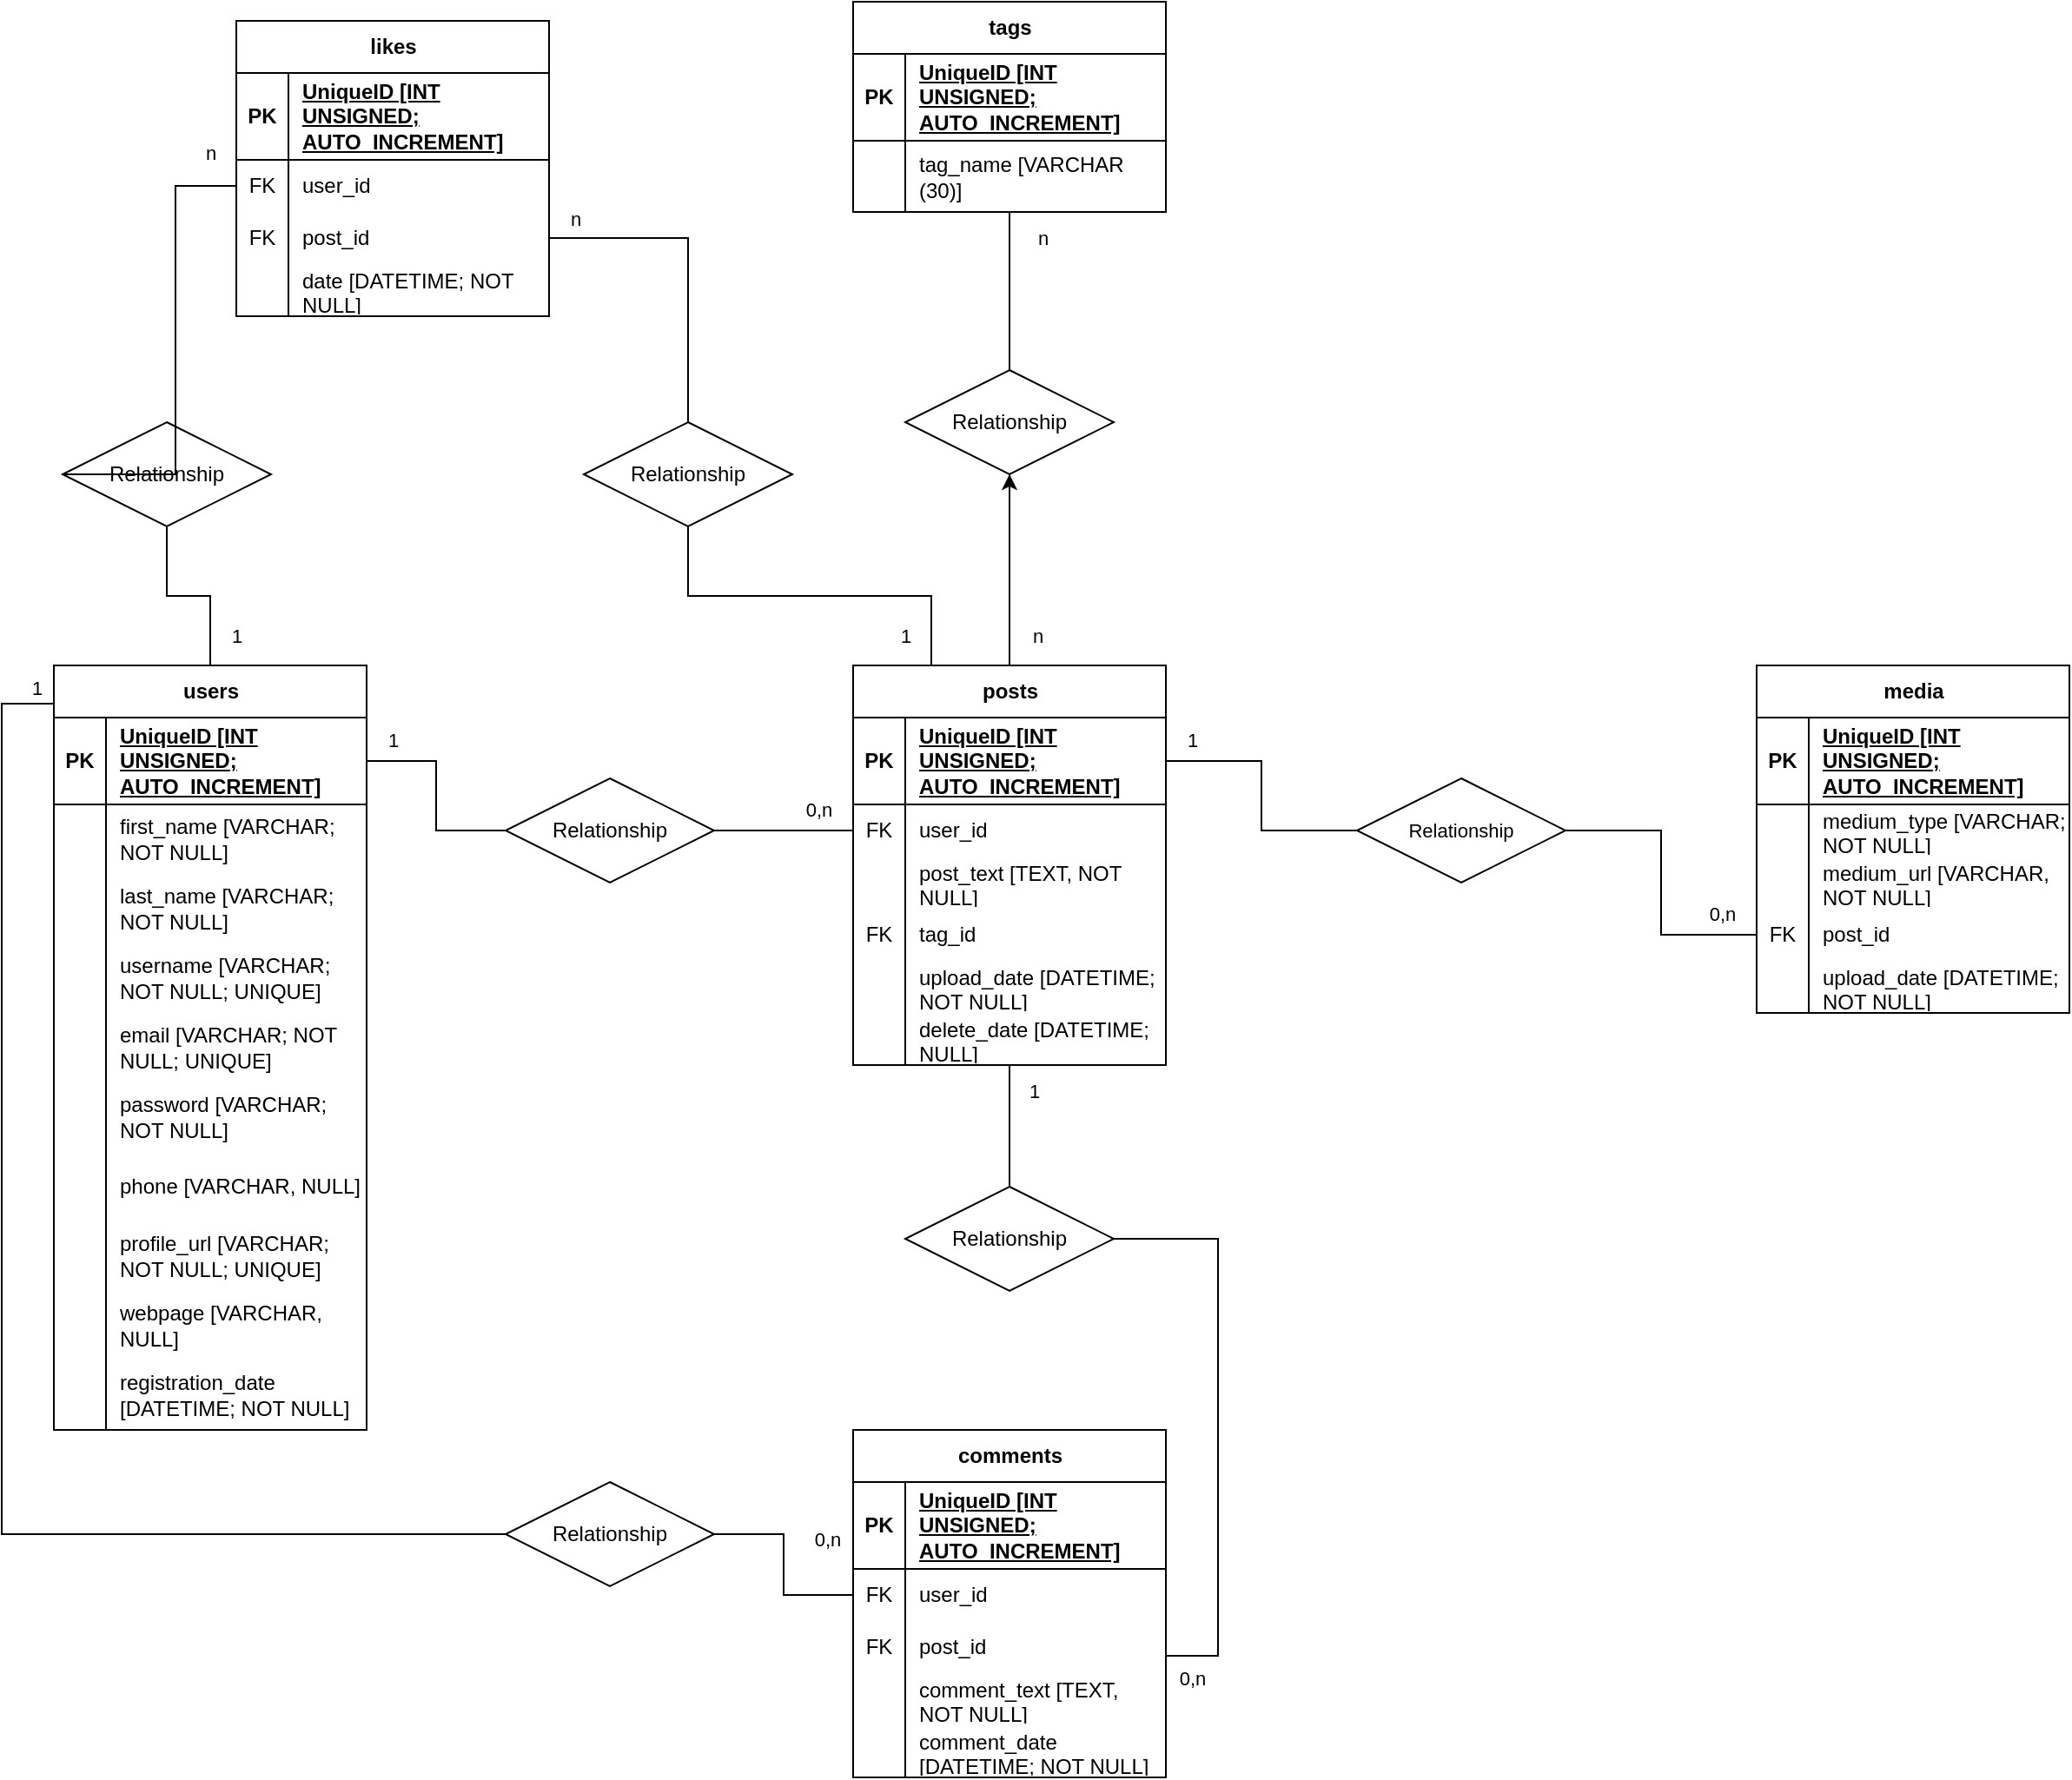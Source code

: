 <mxfile version="24.7.10">
  <diagram name="Pagina-1" id="4wT0QDzga6uswOmBh6WW">
    <mxGraphModel dx="1393" dy="1955" grid="1" gridSize="10" guides="1" tooltips="1" connect="1" arrows="1" fold="1" page="1" pageScale="1" pageWidth="827" pageHeight="1169" math="0" shadow="0">
      <root>
        <mxCell id="0" />
        <mxCell id="1" parent="0" />
        <mxCell id="YWg9dcSxjDB22ZO5rKcu-1" value="users" style="shape=table;startSize=30;container=1;collapsible=1;childLayout=tableLayout;fixedRows=1;rowLines=0;fontStyle=1;align=center;resizeLast=1;html=1;" parent="1" vertex="1">
          <mxGeometry x="110" y="80" width="180" height="440" as="geometry" />
        </mxCell>
        <mxCell id="YWg9dcSxjDB22ZO5rKcu-2" value="" style="shape=tableRow;horizontal=0;startSize=0;swimlaneHead=0;swimlaneBody=0;fillColor=none;collapsible=0;dropTarget=0;points=[[0,0.5],[1,0.5]];portConstraint=eastwest;top=0;left=0;right=0;bottom=1;" parent="YWg9dcSxjDB22ZO5rKcu-1" vertex="1">
          <mxGeometry y="30" width="180" height="50" as="geometry" />
        </mxCell>
        <mxCell id="YWg9dcSxjDB22ZO5rKcu-3" value="PK" style="shape=partialRectangle;connectable=0;fillColor=none;top=0;left=0;bottom=0;right=0;fontStyle=1;overflow=hidden;whiteSpace=wrap;html=1;" parent="YWg9dcSxjDB22ZO5rKcu-2" vertex="1">
          <mxGeometry width="30" height="50" as="geometry">
            <mxRectangle width="30" height="50" as="alternateBounds" />
          </mxGeometry>
        </mxCell>
        <mxCell id="YWg9dcSxjDB22ZO5rKcu-4" value="UniqueID [INT UNSIGNED; AUTO_INCREMENT]" style="shape=partialRectangle;connectable=0;fillColor=none;top=0;left=0;bottom=0;right=0;align=left;spacingLeft=6;fontStyle=5;overflow=hidden;whiteSpace=wrap;html=1;" parent="YWg9dcSxjDB22ZO5rKcu-2" vertex="1">
          <mxGeometry x="30" width="150" height="50" as="geometry">
            <mxRectangle width="150" height="50" as="alternateBounds" />
          </mxGeometry>
        </mxCell>
        <mxCell id="YWg9dcSxjDB22ZO5rKcu-5" value="" style="shape=tableRow;horizontal=0;startSize=0;swimlaneHead=0;swimlaneBody=0;fillColor=none;collapsible=0;dropTarget=0;points=[[0,0.5],[1,0.5]];portConstraint=eastwest;top=0;left=0;right=0;bottom=0;" parent="YWg9dcSxjDB22ZO5rKcu-1" vertex="1">
          <mxGeometry y="80" width="180" height="40" as="geometry" />
        </mxCell>
        <mxCell id="YWg9dcSxjDB22ZO5rKcu-6" value="" style="shape=partialRectangle;connectable=0;fillColor=none;top=0;left=0;bottom=0;right=0;editable=1;overflow=hidden;whiteSpace=wrap;html=1;" parent="YWg9dcSxjDB22ZO5rKcu-5" vertex="1">
          <mxGeometry width="30" height="40" as="geometry">
            <mxRectangle width="30" height="40" as="alternateBounds" />
          </mxGeometry>
        </mxCell>
        <mxCell id="YWg9dcSxjDB22ZO5rKcu-7" value="first_name [VARCHAR; NOT NULL]" style="shape=partialRectangle;connectable=0;fillColor=none;top=0;left=0;bottom=0;right=0;align=left;spacingLeft=6;overflow=hidden;whiteSpace=wrap;html=1;" parent="YWg9dcSxjDB22ZO5rKcu-5" vertex="1">
          <mxGeometry x="30" width="150" height="40" as="geometry">
            <mxRectangle width="150" height="40" as="alternateBounds" />
          </mxGeometry>
        </mxCell>
        <mxCell id="YWg9dcSxjDB22ZO5rKcu-8" value="" style="shape=tableRow;horizontal=0;startSize=0;swimlaneHead=0;swimlaneBody=0;fillColor=none;collapsible=0;dropTarget=0;points=[[0,0.5],[1,0.5]];portConstraint=eastwest;top=0;left=0;right=0;bottom=0;" parent="YWg9dcSxjDB22ZO5rKcu-1" vertex="1">
          <mxGeometry y="120" width="180" height="40" as="geometry" />
        </mxCell>
        <mxCell id="YWg9dcSxjDB22ZO5rKcu-9" value="" style="shape=partialRectangle;connectable=0;fillColor=none;top=0;left=0;bottom=0;right=0;editable=1;overflow=hidden;whiteSpace=wrap;html=1;" parent="YWg9dcSxjDB22ZO5rKcu-8" vertex="1">
          <mxGeometry width="30" height="40" as="geometry">
            <mxRectangle width="30" height="40" as="alternateBounds" />
          </mxGeometry>
        </mxCell>
        <mxCell id="YWg9dcSxjDB22ZO5rKcu-10" value="last_name [VARCHAR; NOT NULL]" style="shape=partialRectangle;connectable=0;fillColor=none;top=0;left=0;bottom=0;right=0;align=left;spacingLeft=6;overflow=hidden;whiteSpace=wrap;html=1;" parent="YWg9dcSxjDB22ZO5rKcu-8" vertex="1">
          <mxGeometry x="30" width="150" height="40" as="geometry">
            <mxRectangle width="150" height="40" as="alternateBounds" />
          </mxGeometry>
        </mxCell>
        <mxCell id="YWg9dcSxjDB22ZO5rKcu-11" value="" style="shape=tableRow;horizontal=0;startSize=0;swimlaneHead=0;swimlaneBody=0;fillColor=none;collapsible=0;dropTarget=0;points=[[0,0.5],[1,0.5]];portConstraint=eastwest;top=0;left=0;right=0;bottom=0;" parent="YWg9dcSxjDB22ZO5rKcu-1" vertex="1">
          <mxGeometry y="160" width="180" height="40" as="geometry" />
        </mxCell>
        <mxCell id="YWg9dcSxjDB22ZO5rKcu-12" value="" style="shape=partialRectangle;connectable=0;fillColor=none;top=0;left=0;bottom=0;right=0;editable=1;overflow=hidden;whiteSpace=wrap;html=1;" parent="YWg9dcSxjDB22ZO5rKcu-11" vertex="1">
          <mxGeometry width="30" height="40" as="geometry">
            <mxRectangle width="30" height="40" as="alternateBounds" />
          </mxGeometry>
        </mxCell>
        <mxCell id="YWg9dcSxjDB22ZO5rKcu-13" value="&lt;div&gt;username [VARCHAR; NOT NULL; UNIQUE]&lt;/div&gt;" style="shape=partialRectangle;connectable=0;fillColor=none;top=0;left=0;bottom=0;right=0;align=left;spacingLeft=6;overflow=hidden;whiteSpace=wrap;html=1;" parent="YWg9dcSxjDB22ZO5rKcu-11" vertex="1">
          <mxGeometry x="30" width="150" height="40" as="geometry">
            <mxRectangle width="150" height="40" as="alternateBounds" />
          </mxGeometry>
        </mxCell>
        <mxCell id="YWg9dcSxjDB22ZO5rKcu-80" value="" style="shape=tableRow;horizontal=0;startSize=0;swimlaneHead=0;swimlaneBody=0;fillColor=none;collapsible=0;dropTarget=0;points=[[0,0.5],[1,0.5]];portConstraint=eastwest;top=0;left=0;right=0;bottom=0;" parent="YWg9dcSxjDB22ZO5rKcu-1" vertex="1">
          <mxGeometry y="200" width="180" height="40" as="geometry" />
        </mxCell>
        <mxCell id="YWg9dcSxjDB22ZO5rKcu-81" value="" style="shape=partialRectangle;connectable=0;fillColor=none;top=0;left=0;bottom=0;right=0;editable=1;overflow=hidden;whiteSpace=wrap;html=1;" parent="YWg9dcSxjDB22ZO5rKcu-80" vertex="1">
          <mxGeometry width="30" height="40" as="geometry">
            <mxRectangle width="30" height="40" as="alternateBounds" />
          </mxGeometry>
        </mxCell>
        <mxCell id="YWg9dcSxjDB22ZO5rKcu-82" value="email [VARCHAR; NOT NULL; UNIQUE]" style="shape=partialRectangle;connectable=0;fillColor=none;top=0;left=0;bottom=0;right=0;align=left;spacingLeft=6;overflow=hidden;whiteSpace=wrap;html=1;" parent="YWg9dcSxjDB22ZO5rKcu-80" vertex="1">
          <mxGeometry x="30" width="150" height="40" as="geometry">
            <mxRectangle width="150" height="40" as="alternateBounds" />
          </mxGeometry>
        </mxCell>
        <mxCell id="YWg9dcSxjDB22ZO5rKcu-83" value="" style="shape=tableRow;horizontal=0;startSize=0;swimlaneHead=0;swimlaneBody=0;fillColor=none;collapsible=0;dropTarget=0;points=[[0,0.5],[1,0.5]];portConstraint=eastwest;top=0;left=0;right=0;bottom=0;" parent="YWg9dcSxjDB22ZO5rKcu-1" vertex="1">
          <mxGeometry y="240" width="180" height="40" as="geometry" />
        </mxCell>
        <mxCell id="YWg9dcSxjDB22ZO5rKcu-84" value="" style="shape=partialRectangle;connectable=0;fillColor=none;top=0;left=0;bottom=0;right=0;editable=1;overflow=hidden;whiteSpace=wrap;html=1;" parent="YWg9dcSxjDB22ZO5rKcu-83" vertex="1">
          <mxGeometry width="30" height="40" as="geometry">
            <mxRectangle width="30" height="40" as="alternateBounds" />
          </mxGeometry>
        </mxCell>
        <mxCell id="YWg9dcSxjDB22ZO5rKcu-85" value="password [VARCHAR; NOT NULL]" style="shape=partialRectangle;connectable=0;fillColor=none;top=0;left=0;bottom=0;right=0;align=left;spacingLeft=6;overflow=hidden;whiteSpace=wrap;html=1;" parent="YWg9dcSxjDB22ZO5rKcu-83" vertex="1">
          <mxGeometry x="30" width="150" height="40" as="geometry">
            <mxRectangle width="150" height="40" as="alternateBounds" />
          </mxGeometry>
        </mxCell>
        <mxCell id="YWg9dcSxjDB22ZO5rKcu-86" value="" style="shape=tableRow;horizontal=0;startSize=0;swimlaneHead=0;swimlaneBody=0;fillColor=none;collapsible=0;dropTarget=0;points=[[0,0.5],[1,0.5]];portConstraint=eastwest;top=0;left=0;right=0;bottom=0;" parent="YWg9dcSxjDB22ZO5rKcu-1" vertex="1">
          <mxGeometry y="280" width="180" height="40" as="geometry" />
        </mxCell>
        <mxCell id="YWg9dcSxjDB22ZO5rKcu-87" value="" style="shape=partialRectangle;connectable=0;fillColor=none;top=0;left=0;bottom=0;right=0;editable=1;overflow=hidden;whiteSpace=wrap;html=1;" parent="YWg9dcSxjDB22ZO5rKcu-86" vertex="1">
          <mxGeometry width="30" height="40" as="geometry">
            <mxRectangle width="30" height="40" as="alternateBounds" />
          </mxGeometry>
        </mxCell>
        <mxCell id="YWg9dcSxjDB22ZO5rKcu-88" value="phone [VARCHAR, NULL]" style="shape=partialRectangle;connectable=0;fillColor=none;top=0;left=0;bottom=0;right=0;align=left;spacingLeft=6;overflow=hidden;whiteSpace=wrap;html=1;" parent="YWg9dcSxjDB22ZO5rKcu-86" vertex="1">
          <mxGeometry x="30" width="150" height="40" as="geometry">
            <mxRectangle width="150" height="40" as="alternateBounds" />
          </mxGeometry>
        </mxCell>
        <mxCell id="YWg9dcSxjDB22ZO5rKcu-89" value="" style="shape=tableRow;horizontal=0;startSize=0;swimlaneHead=0;swimlaneBody=0;fillColor=none;collapsible=0;dropTarget=0;points=[[0,0.5],[1,0.5]];portConstraint=eastwest;top=0;left=0;right=0;bottom=0;" parent="YWg9dcSxjDB22ZO5rKcu-1" vertex="1">
          <mxGeometry y="320" width="180" height="40" as="geometry" />
        </mxCell>
        <mxCell id="YWg9dcSxjDB22ZO5rKcu-90" value="" style="shape=partialRectangle;connectable=0;fillColor=none;top=0;left=0;bottom=0;right=0;editable=1;overflow=hidden;whiteSpace=wrap;html=1;" parent="YWg9dcSxjDB22ZO5rKcu-89" vertex="1">
          <mxGeometry width="30" height="40" as="geometry">
            <mxRectangle width="30" height="40" as="alternateBounds" />
          </mxGeometry>
        </mxCell>
        <mxCell id="YWg9dcSxjDB22ZO5rKcu-91" value="profile_url [VARCHAR; NOT NULL; UNIQUE]" style="shape=partialRectangle;connectable=0;fillColor=none;top=0;left=0;bottom=0;right=0;align=left;spacingLeft=6;overflow=hidden;whiteSpace=wrap;html=1;" parent="YWg9dcSxjDB22ZO5rKcu-89" vertex="1">
          <mxGeometry x="30" width="150" height="40" as="geometry">
            <mxRectangle width="150" height="40" as="alternateBounds" />
          </mxGeometry>
        </mxCell>
        <mxCell id="YWg9dcSxjDB22ZO5rKcu-92" value="" style="shape=tableRow;horizontal=0;startSize=0;swimlaneHead=0;swimlaneBody=0;fillColor=none;collapsible=0;dropTarget=0;points=[[0,0.5],[1,0.5]];portConstraint=eastwest;top=0;left=0;right=0;bottom=0;" parent="YWg9dcSxjDB22ZO5rKcu-1" vertex="1">
          <mxGeometry y="360" width="180" height="40" as="geometry" />
        </mxCell>
        <mxCell id="YWg9dcSxjDB22ZO5rKcu-93" value="" style="shape=partialRectangle;connectable=0;fillColor=none;top=0;left=0;bottom=0;right=0;editable=1;overflow=hidden;whiteSpace=wrap;html=1;" parent="YWg9dcSxjDB22ZO5rKcu-92" vertex="1">
          <mxGeometry width="30" height="40" as="geometry">
            <mxRectangle width="30" height="40" as="alternateBounds" />
          </mxGeometry>
        </mxCell>
        <mxCell id="YWg9dcSxjDB22ZO5rKcu-94" value="webpage [VARCHAR, NULL]" style="shape=partialRectangle;connectable=0;fillColor=none;top=0;left=0;bottom=0;right=0;align=left;spacingLeft=6;overflow=hidden;whiteSpace=wrap;html=1;" parent="YWg9dcSxjDB22ZO5rKcu-92" vertex="1">
          <mxGeometry x="30" width="150" height="40" as="geometry">
            <mxRectangle width="150" height="40" as="alternateBounds" />
          </mxGeometry>
        </mxCell>
        <mxCell id="Rsi0PBeb2BQFO4qAarfA-32" value="" style="shape=tableRow;horizontal=0;startSize=0;swimlaneHead=0;swimlaneBody=0;fillColor=none;collapsible=0;dropTarget=0;points=[[0,0.5],[1,0.5]];portConstraint=eastwest;top=0;left=0;right=0;bottom=0;" parent="YWg9dcSxjDB22ZO5rKcu-1" vertex="1">
          <mxGeometry y="400" width="180" height="40" as="geometry" />
        </mxCell>
        <mxCell id="Rsi0PBeb2BQFO4qAarfA-33" value="" style="shape=partialRectangle;connectable=0;fillColor=none;top=0;left=0;bottom=0;right=0;editable=1;overflow=hidden;whiteSpace=wrap;html=1;" parent="Rsi0PBeb2BQFO4qAarfA-32" vertex="1">
          <mxGeometry width="30" height="40" as="geometry">
            <mxRectangle width="30" height="40" as="alternateBounds" />
          </mxGeometry>
        </mxCell>
        <mxCell id="Rsi0PBeb2BQFO4qAarfA-34" value="registration_date [DATETIME; NOT NULL]" style="shape=partialRectangle;connectable=0;fillColor=none;top=0;left=0;bottom=0;right=0;align=left;spacingLeft=6;overflow=hidden;whiteSpace=wrap;html=1;" parent="Rsi0PBeb2BQFO4qAarfA-32" vertex="1">
          <mxGeometry x="30" width="150" height="40" as="geometry">
            <mxRectangle width="150" height="40" as="alternateBounds" />
          </mxGeometry>
        </mxCell>
        <mxCell id="6mKJiQCBUADbLGi77Ya--1" value="" style="edgeStyle=orthogonalEdgeStyle;rounded=0;orthogonalLoop=1;jettySize=auto;html=1;" edge="1" parent="1" source="YWg9dcSxjDB22ZO5rKcu-14" target="Rsi0PBeb2BQFO4qAarfA-17">
          <mxGeometry relative="1" as="geometry" />
        </mxCell>
        <mxCell id="YWg9dcSxjDB22ZO5rKcu-14" value="posts" style="shape=table;startSize=30;container=1;collapsible=1;childLayout=tableLayout;fixedRows=1;rowLines=0;fontStyle=1;align=center;resizeLast=1;html=1;" parent="1" vertex="1">
          <mxGeometry x="570" y="80" width="180" height="230" as="geometry" />
        </mxCell>
        <mxCell id="YWg9dcSxjDB22ZO5rKcu-15" value="" style="shape=tableRow;horizontal=0;startSize=0;swimlaneHead=0;swimlaneBody=0;fillColor=none;collapsible=0;dropTarget=0;points=[[0,0.5],[1,0.5]];portConstraint=eastwest;top=0;left=0;right=0;bottom=1;" parent="YWg9dcSxjDB22ZO5rKcu-14" vertex="1">
          <mxGeometry y="30" width="180" height="50" as="geometry" />
        </mxCell>
        <mxCell id="YWg9dcSxjDB22ZO5rKcu-16" value="PK" style="shape=partialRectangle;connectable=0;fillColor=none;top=0;left=0;bottom=0;right=0;fontStyle=1;overflow=hidden;whiteSpace=wrap;html=1;" parent="YWg9dcSxjDB22ZO5rKcu-15" vertex="1">
          <mxGeometry width="30" height="50" as="geometry">
            <mxRectangle width="30" height="50" as="alternateBounds" />
          </mxGeometry>
        </mxCell>
        <mxCell id="YWg9dcSxjDB22ZO5rKcu-17" value="UniqueID [INT UNSIGNED; AUTO_INCREMENT]" style="shape=partialRectangle;connectable=0;fillColor=none;top=0;left=0;bottom=0;right=0;align=left;spacingLeft=6;fontStyle=5;overflow=hidden;whiteSpace=wrap;html=1;" parent="YWg9dcSxjDB22ZO5rKcu-15" vertex="1">
          <mxGeometry x="30" width="150" height="50" as="geometry">
            <mxRectangle width="150" height="50" as="alternateBounds" />
          </mxGeometry>
        </mxCell>
        <mxCell id="YWg9dcSxjDB22ZO5rKcu-18" value="" style="shape=tableRow;horizontal=0;startSize=0;swimlaneHead=0;swimlaneBody=0;fillColor=none;collapsible=0;dropTarget=0;points=[[0,0.5],[1,0.5]];portConstraint=eastwest;top=0;left=0;right=0;bottom=0;" parent="YWg9dcSxjDB22ZO5rKcu-14" vertex="1">
          <mxGeometry y="80" width="180" height="30" as="geometry" />
        </mxCell>
        <mxCell id="YWg9dcSxjDB22ZO5rKcu-19" value="FK" style="shape=partialRectangle;connectable=0;fillColor=none;top=0;left=0;bottom=0;right=0;editable=1;overflow=hidden;whiteSpace=wrap;html=1;" parent="YWg9dcSxjDB22ZO5rKcu-18" vertex="1">
          <mxGeometry width="30" height="30" as="geometry">
            <mxRectangle width="30" height="30" as="alternateBounds" />
          </mxGeometry>
        </mxCell>
        <mxCell id="YWg9dcSxjDB22ZO5rKcu-20" value="user_id" style="shape=partialRectangle;connectable=0;fillColor=none;top=0;left=0;bottom=0;right=0;align=left;spacingLeft=6;overflow=hidden;whiteSpace=wrap;html=1;" parent="YWg9dcSxjDB22ZO5rKcu-18" vertex="1">
          <mxGeometry x="30" width="150" height="30" as="geometry">
            <mxRectangle width="150" height="30" as="alternateBounds" />
          </mxGeometry>
        </mxCell>
        <mxCell id="YWg9dcSxjDB22ZO5rKcu-21" value="" style="shape=tableRow;horizontal=0;startSize=0;swimlaneHead=0;swimlaneBody=0;fillColor=none;collapsible=0;dropTarget=0;points=[[0,0.5],[1,0.5]];portConstraint=eastwest;top=0;left=0;right=0;bottom=0;" parent="YWg9dcSxjDB22ZO5rKcu-14" vertex="1">
          <mxGeometry y="110" width="180" height="30" as="geometry" />
        </mxCell>
        <mxCell id="YWg9dcSxjDB22ZO5rKcu-22" value="" style="shape=partialRectangle;connectable=0;fillColor=none;top=0;left=0;bottom=0;right=0;editable=1;overflow=hidden;whiteSpace=wrap;html=1;" parent="YWg9dcSxjDB22ZO5rKcu-21" vertex="1">
          <mxGeometry width="30" height="30" as="geometry">
            <mxRectangle width="30" height="30" as="alternateBounds" />
          </mxGeometry>
        </mxCell>
        <mxCell id="YWg9dcSxjDB22ZO5rKcu-23" value="post_text [TEXT, NOT&amp;nbsp; NULL]" style="shape=partialRectangle;connectable=0;fillColor=none;top=0;left=0;bottom=0;right=0;align=left;spacingLeft=6;overflow=hidden;whiteSpace=wrap;html=1;" parent="YWg9dcSxjDB22ZO5rKcu-21" vertex="1">
          <mxGeometry x="30" width="150" height="30" as="geometry">
            <mxRectangle width="150" height="30" as="alternateBounds" />
          </mxGeometry>
        </mxCell>
        <mxCell id="Rsi0PBeb2BQFO4qAarfA-20" value="" style="shape=tableRow;horizontal=0;startSize=0;swimlaneHead=0;swimlaneBody=0;fillColor=none;collapsible=0;dropTarget=0;points=[[0,0.5],[1,0.5]];portConstraint=eastwest;top=0;left=0;right=0;bottom=0;" parent="YWg9dcSxjDB22ZO5rKcu-14" vertex="1">
          <mxGeometry y="140" width="180" height="30" as="geometry" />
        </mxCell>
        <mxCell id="Rsi0PBeb2BQFO4qAarfA-21" value="FK" style="shape=partialRectangle;connectable=0;fillColor=none;top=0;left=0;bottom=0;right=0;editable=1;overflow=hidden;whiteSpace=wrap;html=1;" parent="Rsi0PBeb2BQFO4qAarfA-20" vertex="1">
          <mxGeometry width="30" height="30" as="geometry">
            <mxRectangle width="30" height="30" as="alternateBounds" />
          </mxGeometry>
        </mxCell>
        <mxCell id="Rsi0PBeb2BQFO4qAarfA-22" value="tag_id" style="shape=partialRectangle;connectable=0;fillColor=none;top=0;left=0;bottom=0;right=0;align=left;spacingLeft=6;overflow=hidden;whiteSpace=wrap;html=1;" parent="Rsi0PBeb2BQFO4qAarfA-20" vertex="1">
          <mxGeometry x="30" width="150" height="30" as="geometry">
            <mxRectangle width="150" height="30" as="alternateBounds" />
          </mxGeometry>
        </mxCell>
        <mxCell id="Rsi0PBeb2BQFO4qAarfA-26" value="" style="shape=tableRow;horizontal=0;startSize=0;swimlaneHead=0;swimlaneBody=0;fillColor=none;collapsible=0;dropTarget=0;points=[[0,0.5],[1,0.5]];portConstraint=eastwest;top=0;left=0;right=0;bottom=0;" parent="YWg9dcSxjDB22ZO5rKcu-14" vertex="1">
          <mxGeometry y="170" width="180" height="30" as="geometry" />
        </mxCell>
        <mxCell id="Rsi0PBeb2BQFO4qAarfA-27" value="" style="shape=partialRectangle;connectable=0;fillColor=none;top=0;left=0;bottom=0;right=0;editable=1;overflow=hidden;whiteSpace=wrap;html=1;" parent="Rsi0PBeb2BQFO4qAarfA-26" vertex="1">
          <mxGeometry width="30" height="30" as="geometry">
            <mxRectangle width="30" height="30" as="alternateBounds" />
          </mxGeometry>
        </mxCell>
        <mxCell id="Rsi0PBeb2BQFO4qAarfA-28" value="upload_date [DATETIME; NOT NULL]" style="shape=partialRectangle;connectable=0;fillColor=none;top=0;left=0;bottom=0;right=0;align=left;spacingLeft=6;overflow=hidden;whiteSpace=wrap;html=1;" parent="Rsi0PBeb2BQFO4qAarfA-26" vertex="1">
          <mxGeometry x="30" width="150" height="30" as="geometry">
            <mxRectangle width="150" height="30" as="alternateBounds" />
          </mxGeometry>
        </mxCell>
        <mxCell id="Rsi0PBeb2BQFO4qAarfA-29" value="" style="shape=tableRow;horizontal=0;startSize=0;swimlaneHead=0;swimlaneBody=0;fillColor=none;collapsible=0;dropTarget=0;points=[[0,0.5],[1,0.5]];portConstraint=eastwest;top=0;left=0;right=0;bottom=0;" parent="YWg9dcSxjDB22ZO5rKcu-14" vertex="1">
          <mxGeometry y="200" width="180" height="30" as="geometry" />
        </mxCell>
        <mxCell id="Rsi0PBeb2BQFO4qAarfA-30" value="" style="shape=partialRectangle;connectable=0;fillColor=none;top=0;left=0;bottom=0;right=0;editable=1;overflow=hidden;whiteSpace=wrap;html=1;" parent="Rsi0PBeb2BQFO4qAarfA-29" vertex="1">
          <mxGeometry width="30" height="30" as="geometry">
            <mxRectangle width="30" height="30" as="alternateBounds" />
          </mxGeometry>
        </mxCell>
        <mxCell id="Rsi0PBeb2BQFO4qAarfA-31" value="delete_date [DATETIME; NULL]" style="shape=partialRectangle;connectable=0;fillColor=none;top=0;left=0;bottom=0;right=0;align=left;spacingLeft=6;overflow=hidden;whiteSpace=wrap;html=1;" parent="Rsi0PBeb2BQFO4qAarfA-29" vertex="1">
          <mxGeometry x="30" width="150" height="30" as="geometry">
            <mxRectangle width="150" height="30" as="alternateBounds" />
          </mxGeometry>
        </mxCell>
        <mxCell id="YWg9dcSxjDB22ZO5rKcu-27" value="media" style="shape=table;startSize=30;container=1;collapsible=1;childLayout=tableLayout;fixedRows=1;rowLines=0;fontStyle=1;align=center;resizeLast=1;html=1;" parent="1" vertex="1">
          <mxGeometry x="1090" y="80" width="180" height="200" as="geometry" />
        </mxCell>
        <mxCell id="YWg9dcSxjDB22ZO5rKcu-28" value="" style="shape=tableRow;horizontal=0;startSize=0;swimlaneHead=0;swimlaneBody=0;fillColor=none;collapsible=0;dropTarget=0;points=[[0,0.5],[1,0.5]];portConstraint=eastwest;top=0;left=0;right=0;bottom=1;" parent="YWg9dcSxjDB22ZO5rKcu-27" vertex="1">
          <mxGeometry y="30" width="180" height="50" as="geometry" />
        </mxCell>
        <mxCell id="YWg9dcSxjDB22ZO5rKcu-29" value="PK" style="shape=partialRectangle;connectable=0;fillColor=none;top=0;left=0;bottom=0;right=0;fontStyle=1;overflow=hidden;whiteSpace=wrap;html=1;" parent="YWg9dcSxjDB22ZO5rKcu-28" vertex="1">
          <mxGeometry width="30" height="50" as="geometry">
            <mxRectangle width="30" height="50" as="alternateBounds" />
          </mxGeometry>
        </mxCell>
        <mxCell id="YWg9dcSxjDB22ZO5rKcu-30" value="UniqueID [INT UNSIGNED; AUTO_INCREMENT]" style="shape=partialRectangle;connectable=0;fillColor=none;top=0;left=0;bottom=0;right=0;align=left;spacingLeft=6;fontStyle=5;overflow=hidden;whiteSpace=wrap;html=1;" parent="YWg9dcSxjDB22ZO5rKcu-28" vertex="1">
          <mxGeometry x="30" width="150" height="50" as="geometry">
            <mxRectangle width="150" height="50" as="alternateBounds" />
          </mxGeometry>
        </mxCell>
        <mxCell id="YWg9dcSxjDB22ZO5rKcu-31" value="" style="shape=tableRow;horizontal=0;startSize=0;swimlaneHead=0;swimlaneBody=0;fillColor=none;collapsible=0;dropTarget=0;points=[[0,0.5],[1,0.5]];portConstraint=eastwest;top=0;left=0;right=0;bottom=0;" parent="YWg9dcSxjDB22ZO5rKcu-27" vertex="1">
          <mxGeometry y="80" width="180" height="30" as="geometry" />
        </mxCell>
        <mxCell id="YWg9dcSxjDB22ZO5rKcu-32" value="" style="shape=partialRectangle;connectable=0;fillColor=none;top=0;left=0;bottom=0;right=0;editable=1;overflow=hidden;whiteSpace=wrap;html=1;" parent="YWg9dcSxjDB22ZO5rKcu-31" vertex="1">
          <mxGeometry width="30" height="30" as="geometry">
            <mxRectangle width="30" height="30" as="alternateBounds" />
          </mxGeometry>
        </mxCell>
        <mxCell id="YWg9dcSxjDB22ZO5rKcu-33" value="medium_type [VARCHAR; NOT NULL]" style="shape=partialRectangle;connectable=0;fillColor=none;top=0;left=0;bottom=0;right=0;align=left;spacingLeft=6;overflow=hidden;whiteSpace=wrap;html=1;" parent="YWg9dcSxjDB22ZO5rKcu-31" vertex="1">
          <mxGeometry x="30" width="150" height="30" as="geometry">
            <mxRectangle width="150" height="30" as="alternateBounds" />
          </mxGeometry>
        </mxCell>
        <mxCell id="YWg9dcSxjDB22ZO5rKcu-34" value="" style="shape=tableRow;horizontal=0;startSize=0;swimlaneHead=0;swimlaneBody=0;fillColor=none;collapsible=0;dropTarget=0;points=[[0,0.5],[1,0.5]];portConstraint=eastwest;top=0;left=0;right=0;bottom=0;" parent="YWg9dcSxjDB22ZO5rKcu-27" vertex="1">
          <mxGeometry y="110" width="180" height="30" as="geometry" />
        </mxCell>
        <mxCell id="YWg9dcSxjDB22ZO5rKcu-35" value="" style="shape=partialRectangle;connectable=0;fillColor=none;top=0;left=0;bottom=0;right=0;editable=1;overflow=hidden;whiteSpace=wrap;html=1;" parent="YWg9dcSxjDB22ZO5rKcu-34" vertex="1">
          <mxGeometry width="30" height="30" as="geometry">
            <mxRectangle width="30" height="30" as="alternateBounds" />
          </mxGeometry>
        </mxCell>
        <mxCell id="YWg9dcSxjDB22ZO5rKcu-36" value="medium_url [VARCHAR, NOT NULL]" style="shape=partialRectangle;connectable=0;fillColor=none;top=0;left=0;bottom=0;right=0;align=left;spacingLeft=6;overflow=hidden;whiteSpace=wrap;html=1;" parent="YWg9dcSxjDB22ZO5rKcu-34" vertex="1">
          <mxGeometry x="30" width="150" height="30" as="geometry">
            <mxRectangle width="150" height="30" as="alternateBounds" />
          </mxGeometry>
        </mxCell>
        <mxCell id="YWg9dcSxjDB22ZO5rKcu-37" value="" style="shape=tableRow;horizontal=0;startSize=0;swimlaneHead=0;swimlaneBody=0;fillColor=none;collapsible=0;dropTarget=0;points=[[0,0.5],[1,0.5]];portConstraint=eastwest;top=0;left=0;right=0;bottom=0;" parent="YWg9dcSxjDB22ZO5rKcu-27" vertex="1">
          <mxGeometry y="140" width="180" height="30" as="geometry" />
        </mxCell>
        <mxCell id="YWg9dcSxjDB22ZO5rKcu-38" value="FK" style="shape=partialRectangle;connectable=0;fillColor=none;top=0;left=0;bottom=0;right=0;editable=1;overflow=hidden;whiteSpace=wrap;html=1;" parent="YWg9dcSxjDB22ZO5rKcu-37" vertex="1">
          <mxGeometry width="30" height="30" as="geometry">
            <mxRectangle width="30" height="30" as="alternateBounds" />
          </mxGeometry>
        </mxCell>
        <mxCell id="YWg9dcSxjDB22ZO5rKcu-39" value="post_id" style="shape=partialRectangle;connectable=0;fillColor=none;top=0;left=0;bottom=0;right=0;align=left;spacingLeft=6;overflow=hidden;whiteSpace=wrap;html=1;" parent="YWg9dcSxjDB22ZO5rKcu-37" vertex="1">
          <mxGeometry x="30" width="150" height="30" as="geometry">
            <mxRectangle width="150" height="30" as="alternateBounds" />
          </mxGeometry>
        </mxCell>
        <mxCell id="YWg9dcSxjDB22ZO5rKcu-95" value="" style="shape=tableRow;horizontal=0;startSize=0;swimlaneHead=0;swimlaneBody=0;fillColor=none;collapsible=0;dropTarget=0;points=[[0,0.5],[1,0.5]];portConstraint=eastwest;top=0;left=0;right=0;bottom=0;" parent="YWg9dcSxjDB22ZO5rKcu-27" vertex="1">
          <mxGeometry y="170" width="180" height="30" as="geometry" />
        </mxCell>
        <mxCell id="YWg9dcSxjDB22ZO5rKcu-96" value="" style="shape=partialRectangle;connectable=0;fillColor=none;top=0;left=0;bottom=0;right=0;editable=1;overflow=hidden;whiteSpace=wrap;html=1;" parent="YWg9dcSxjDB22ZO5rKcu-95" vertex="1">
          <mxGeometry width="30" height="30" as="geometry">
            <mxRectangle width="30" height="30" as="alternateBounds" />
          </mxGeometry>
        </mxCell>
        <mxCell id="YWg9dcSxjDB22ZO5rKcu-97" value="upload_date [DATETIME; NOT NULL]" style="shape=partialRectangle;connectable=0;fillColor=none;top=0;left=0;bottom=0;right=0;align=left;spacingLeft=6;overflow=hidden;whiteSpace=wrap;html=1;" parent="YWg9dcSxjDB22ZO5rKcu-95" vertex="1">
          <mxGeometry x="30" width="150" height="30" as="geometry">
            <mxRectangle width="150" height="30" as="alternateBounds" />
          </mxGeometry>
        </mxCell>
        <mxCell id="YWg9dcSxjDB22ZO5rKcu-40" value="&lt;div&gt;likes&lt;/div&gt;" style="shape=table;startSize=30;container=1;collapsible=1;childLayout=tableLayout;fixedRows=1;rowLines=0;fontStyle=1;align=center;resizeLast=1;html=1;" parent="1" vertex="1">
          <mxGeometry x="215" y="-291" width="180" height="170" as="geometry" />
        </mxCell>
        <mxCell id="YWg9dcSxjDB22ZO5rKcu-41" value="" style="shape=tableRow;horizontal=0;startSize=0;swimlaneHead=0;swimlaneBody=0;fillColor=none;collapsible=0;dropTarget=0;points=[[0,0.5],[1,0.5]];portConstraint=eastwest;top=0;left=0;right=0;bottom=1;" parent="YWg9dcSxjDB22ZO5rKcu-40" vertex="1">
          <mxGeometry y="30" width="180" height="50" as="geometry" />
        </mxCell>
        <mxCell id="YWg9dcSxjDB22ZO5rKcu-42" value="PK" style="shape=partialRectangle;connectable=0;fillColor=none;top=0;left=0;bottom=0;right=0;fontStyle=1;overflow=hidden;whiteSpace=wrap;html=1;" parent="YWg9dcSxjDB22ZO5rKcu-41" vertex="1">
          <mxGeometry width="30" height="50" as="geometry">
            <mxRectangle width="30" height="50" as="alternateBounds" />
          </mxGeometry>
        </mxCell>
        <mxCell id="YWg9dcSxjDB22ZO5rKcu-43" value="UniqueID [INT UNSIGNED; AUTO_INCREMENT]" style="shape=partialRectangle;connectable=0;fillColor=none;top=0;left=0;bottom=0;right=0;align=left;spacingLeft=6;fontStyle=5;overflow=hidden;whiteSpace=wrap;html=1;" parent="YWg9dcSxjDB22ZO5rKcu-41" vertex="1">
          <mxGeometry x="30" width="150" height="50" as="geometry">
            <mxRectangle width="150" height="50" as="alternateBounds" />
          </mxGeometry>
        </mxCell>
        <mxCell id="YWg9dcSxjDB22ZO5rKcu-44" value="" style="shape=tableRow;horizontal=0;startSize=0;swimlaneHead=0;swimlaneBody=0;fillColor=none;collapsible=0;dropTarget=0;points=[[0,0.5],[1,0.5]];portConstraint=eastwest;top=0;left=0;right=0;bottom=0;" parent="YWg9dcSxjDB22ZO5rKcu-40" vertex="1">
          <mxGeometry y="80" width="180" height="30" as="geometry" />
        </mxCell>
        <mxCell id="YWg9dcSxjDB22ZO5rKcu-45" value="FK" style="shape=partialRectangle;connectable=0;fillColor=none;top=0;left=0;bottom=0;right=0;editable=1;overflow=hidden;whiteSpace=wrap;html=1;" parent="YWg9dcSxjDB22ZO5rKcu-44" vertex="1">
          <mxGeometry width="30" height="30" as="geometry">
            <mxRectangle width="30" height="30" as="alternateBounds" />
          </mxGeometry>
        </mxCell>
        <mxCell id="YWg9dcSxjDB22ZO5rKcu-46" value="user_id" style="shape=partialRectangle;connectable=0;fillColor=none;top=0;left=0;bottom=0;right=0;align=left;spacingLeft=6;overflow=hidden;whiteSpace=wrap;html=1;" parent="YWg9dcSxjDB22ZO5rKcu-44" vertex="1">
          <mxGeometry x="30" width="150" height="30" as="geometry">
            <mxRectangle width="150" height="30" as="alternateBounds" />
          </mxGeometry>
        </mxCell>
        <mxCell id="YWg9dcSxjDB22ZO5rKcu-47" value="" style="shape=tableRow;horizontal=0;startSize=0;swimlaneHead=0;swimlaneBody=0;fillColor=none;collapsible=0;dropTarget=0;points=[[0,0.5],[1,0.5]];portConstraint=eastwest;top=0;left=0;right=0;bottom=0;" parent="YWg9dcSxjDB22ZO5rKcu-40" vertex="1">
          <mxGeometry y="110" width="180" height="30" as="geometry" />
        </mxCell>
        <mxCell id="YWg9dcSxjDB22ZO5rKcu-48" value="FK" style="shape=partialRectangle;connectable=0;fillColor=none;top=0;left=0;bottom=0;right=0;editable=1;overflow=hidden;whiteSpace=wrap;html=1;" parent="YWg9dcSxjDB22ZO5rKcu-47" vertex="1">
          <mxGeometry width="30" height="30" as="geometry">
            <mxRectangle width="30" height="30" as="alternateBounds" />
          </mxGeometry>
        </mxCell>
        <mxCell id="YWg9dcSxjDB22ZO5rKcu-49" value="&lt;span style=&quot;white-space: pre;&quot;&gt;post_id&#x9;&lt;/span&gt;" style="shape=partialRectangle;connectable=0;fillColor=none;top=0;left=0;bottom=0;right=0;align=left;spacingLeft=6;overflow=hidden;whiteSpace=wrap;html=1;" parent="YWg9dcSxjDB22ZO5rKcu-47" vertex="1">
          <mxGeometry x="30" width="150" height="30" as="geometry">
            <mxRectangle width="150" height="30" as="alternateBounds" />
          </mxGeometry>
        </mxCell>
        <mxCell id="YWg9dcSxjDB22ZO5rKcu-50" value="" style="shape=tableRow;horizontal=0;startSize=0;swimlaneHead=0;swimlaneBody=0;fillColor=none;collapsible=0;dropTarget=0;points=[[0,0.5],[1,0.5]];portConstraint=eastwest;top=0;left=0;right=0;bottom=0;" parent="YWg9dcSxjDB22ZO5rKcu-40" vertex="1">
          <mxGeometry y="140" width="180" height="30" as="geometry" />
        </mxCell>
        <mxCell id="YWg9dcSxjDB22ZO5rKcu-51" value="" style="shape=partialRectangle;connectable=0;fillColor=none;top=0;left=0;bottom=0;right=0;editable=1;overflow=hidden;whiteSpace=wrap;html=1;" parent="YWg9dcSxjDB22ZO5rKcu-50" vertex="1">
          <mxGeometry width="30" height="30" as="geometry">
            <mxRectangle width="30" height="30" as="alternateBounds" />
          </mxGeometry>
        </mxCell>
        <mxCell id="YWg9dcSxjDB22ZO5rKcu-52" value="date [DATETIME; NOT NULL]" style="shape=partialRectangle;connectable=0;fillColor=none;top=0;left=0;bottom=0;right=0;align=left;spacingLeft=6;overflow=hidden;whiteSpace=wrap;html=1;" parent="YWg9dcSxjDB22ZO5rKcu-50" vertex="1">
          <mxGeometry x="30" width="150" height="30" as="geometry">
            <mxRectangle width="150" height="30" as="alternateBounds" />
          </mxGeometry>
        </mxCell>
        <mxCell id="YWg9dcSxjDB22ZO5rKcu-53" value="&lt;div&gt;comments&lt;/div&gt;" style="shape=table;startSize=30;container=1;collapsible=1;childLayout=tableLayout;fixedRows=1;rowLines=0;fontStyle=1;align=center;resizeLast=1;html=1;" parent="1" vertex="1">
          <mxGeometry x="570" y="520" width="180" height="200" as="geometry" />
        </mxCell>
        <mxCell id="YWg9dcSxjDB22ZO5rKcu-54" value="" style="shape=tableRow;horizontal=0;startSize=0;swimlaneHead=0;swimlaneBody=0;fillColor=none;collapsible=0;dropTarget=0;points=[[0,0.5],[1,0.5]];portConstraint=eastwest;top=0;left=0;right=0;bottom=1;" parent="YWg9dcSxjDB22ZO5rKcu-53" vertex="1">
          <mxGeometry y="30" width="180" height="50" as="geometry" />
        </mxCell>
        <mxCell id="YWg9dcSxjDB22ZO5rKcu-55" value="PK" style="shape=partialRectangle;connectable=0;fillColor=none;top=0;left=0;bottom=0;right=0;fontStyle=1;overflow=hidden;whiteSpace=wrap;html=1;" parent="YWg9dcSxjDB22ZO5rKcu-54" vertex="1">
          <mxGeometry width="30" height="50" as="geometry">
            <mxRectangle width="30" height="50" as="alternateBounds" />
          </mxGeometry>
        </mxCell>
        <mxCell id="YWg9dcSxjDB22ZO5rKcu-56" value="UniqueID [INT UNSIGNED; AUTO_INCREMENT]" style="shape=partialRectangle;connectable=0;fillColor=none;top=0;left=0;bottom=0;right=0;align=left;spacingLeft=6;fontStyle=5;overflow=hidden;whiteSpace=wrap;html=1;" parent="YWg9dcSxjDB22ZO5rKcu-54" vertex="1">
          <mxGeometry x="30" width="150" height="50" as="geometry">
            <mxRectangle width="150" height="50" as="alternateBounds" />
          </mxGeometry>
        </mxCell>
        <mxCell id="YWg9dcSxjDB22ZO5rKcu-57" value="" style="shape=tableRow;horizontal=0;startSize=0;swimlaneHead=0;swimlaneBody=0;fillColor=none;collapsible=0;dropTarget=0;points=[[0,0.5],[1,0.5]];portConstraint=eastwest;top=0;left=0;right=0;bottom=0;" parent="YWg9dcSxjDB22ZO5rKcu-53" vertex="1">
          <mxGeometry y="80" width="180" height="30" as="geometry" />
        </mxCell>
        <mxCell id="YWg9dcSxjDB22ZO5rKcu-58" value="FK" style="shape=partialRectangle;connectable=0;fillColor=none;top=0;left=0;bottom=0;right=0;editable=1;overflow=hidden;whiteSpace=wrap;html=1;" parent="YWg9dcSxjDB22ZO5rKcu-57" vertex="1">
          <mxGeometry width="30" height="30" as="geometry">
            <mxRectangle width="30" height="30" as="alternateBounds" />
          </mxGeometry>
        </mxCell>
        <mxCell id="YWg9dcSxjDB22ZO5rKcu-59" value="user_id" style="shape=partialRectangle;connectable=0;fillColor=none;top=0;left=0;bottom=0;right=0;align=left;spacingLeft=6;overflow=hidden;whiteSpace=wrap;html=1;" parent="YWg9dcSxjDB22ZO5rKcu-57" vertex="1">
          <mxGeometry x="30" width="150" height="30" as="geometry">
            <mxRectangle width="150" height="30" as="alternateBounds" />
          </mxGeometry>
        </mxCell>
        <mxCell id="YWg9dcSxjDB22ZO5rKcu-60" value="" style="shape=tableRow;horizontal=0;startSize=0;swimlaneHead=0;swimlaneBody=0;fillColor=none;collapsible=0;dropTarget=0;points=[[0,0.5],[1,0.5]];portConstraint=eastwest;top=0;left=0;right=0;bottom=0;" parent="YWg9dcSxjDB22ZO5rKcu-53" vertex="1">
          <mxGeometry y="110" width="180" height="30" as="geometry" />
        </mxCell>
        <mxCell id="YWg9dcSxjDB22ZO5rKcu-61" value="FK" style="shape=partialRectangle;connectable=0;fillColor=none;top=0;left=0;bottom=0;right=0;editable=1;overflow=hidden;whiteSpace=wrap;html=1;" parent="YWg9dcSxjDB22ZO5rKcu-60" vertex="1">
          <mxGeometry width="30" height="30" as="geometry">
            <mxRectangle width="30" height="30" as="alternateBounds" />
          </mxGeometry>
        </mxCell>
        <mxCell id="YWg9dcSxjDB22ZO5rKcu-62" value="post_id" style="shape=partialRectangle;connectable=0;fillColor=none;top=0;left=0;bottom=0;right=0;align=left;spacingLeft=6;overflow=hidden;whiteSpace=wrap;html=1;" parent="YWg9dcSxjDB22ZO5rKcu-60" vertex="1">
          <mxGeometry x="30" width="150" height="30" as="geometry">
            <mxRectangle width="150" height="30" as="alternateBounds" />
          </mxGeometry>
        </mxCell>
        <mxCell id="YWg9dcSxjDB22ZO5rKcu-63" value="" style="shape=tableRow;horizontal=0;startSize=0;swimlaneHead=0;swimlaneBody=0;fillColor=none;collapsible=0;dropTarget=0;points=[[0,0.5],[1,0.5]];portConstraint=eastwest;top=0;left=0;right=0;bottom=0;" parent="YWg9dcSxjDB22ZO5rKcu-53" vertex="1">
          <mxGeometry y="140" width="180" height="30" as="geometry" />
        </mxCell>
        <mxCell id="YWg9dcSxjDB22ZO5rKcu-64" value="" style="shape=partialRectangle;connectable=0;fillColor=none;top=0;left=0;bottom=0;right=0;editable=1;overflow=hidden;whiteSpace=wrap;html=1;" parent="YWg9dcSxjDB22ZO5rKcu-63" vertex="1">
          <mxGeometry width="30" height="30" as="geometry">
            <mxRectangle width="30" height="30" as="alternateBounds" />
          </mxGeometry>
        </mxCell>
        <mxCell id="YWg9dcSxjDB22ZO5rKcu-65" value="comment_text [TEXT, NOT NULL]" style="shape=partialRectangle;connectable=0;fillColor=none;top=0;left=0;bottom=0;right=0;align=left;spacingLeft=6;overflow=hidden;whiteSpace=wrap;html=1;" parent="YWg9dcSxjDB22ZO5rKcu-63" vertex="1">
          <mxGeometry x="30" width="150" height="30" as="geometry">
            <mxRectangle width="150" height="30" as="alternateBounds" />
          </mxGeometry>
        </mxCell>
        <mxCell id="Rsi0PBeb2BQFO4qAarfA-23" value="" style="shape=tableRow;horizontal=0;startSize=0;swimlaneHead=0;swimlaneBody=0;fillColor=none;collapsible=0;dropTarget=0;points=[[0,0.5],[1,0.5]];portConstraint=eastwest;top=0;left=0;right=0;bottom=0;" parent="YWg9dcSxjDB22ZO5rKcu-53" vertex="1">
          <mxGeometry y="170" width="180" height="30" as="geometry" />
        </mxCell>
        <mxCell id="Rsi0PBeb2BQFO4qAarfA-24" value="" style="shape=partialRectangle;connectable=0;fillColor=none;top=0;left=0;bottom=0;right=0;editable=1;overflow=hidden;whiteSpace=wrap;html=1;" parent="Rsi0PBeb2BQFO4qAarfA-23" vertex="1">
          <mxGeometry width="30" height="30" as="geometry">
            <mxRectangle width="30" height="30" as="alternateBounds" />
          </mxGeometry>
        </mxCell>
        <mxCell id="Rsi0PBeb2BQFO4qAarfA-25" value="comment_date [DATETIME; NOT NULL]" style="shape=partialRectangle;connectable=0;fillColor=none;top=0;left=0;bottom=0;right=0;align=left;spacingLeft=6;overflow=hidden;whiteSpace=wrap;html=1;" parent="Rsi0PBeb2BQFO4qAarfA-23" vertex="1">
          <mxGeometry x="30" width="150" height="30" as="geometry">
            <mxRectangle width="150" height="30" as="alternateBounds" />
          </mxGeometry>
        </mxCell>
        <mxCell id="YWg9dcSxjDB22ZO5rKcu-66" value="&lt;div&gt;tags&lt;/div&gt;" style="shape=table;startSize=30;container=1;collapsible=1;childLayout=tableLayout;fixedRows=1;rowLines=0;fontStyle=1;align=center;resizeLast=1;html=1;" parent="1" vertex="1">
          <mxGeometry x="570" y="-302" width="180" height="121" as="geometry" />
        </mxCell>
        <mxCell id="YWg9dcSxjDB22ZO5rKcu-67" value="" style="shape=tableRow;horizontal=0;startSize=0;swimlaneHead=0;swimlaneBody=0;fillColor=none;collapsible=0;dropTarget=0;points=[[0,0.5],[1,0.5]];portConstraint=eastwest;top=0;left=0;right=0;bottom=1;" parent="YWg9dcSxjDB22ZO5rKcu-66" vertex="1">
          <mxGeometry y="30" width="180" height="50" as="geometry" />
        </mxCell>
        <mxCell id="YWg9dcSxjDB22ZO5rKcu-68" value="PK" style="shape=partialRectangle;connectable=0;fillColor=none;top=0;left=0;bottom=0;right=0;fontStyle=1;overflow=hidden;whiteSpace=wrap;html=1;" parent="YWg9dcSxjDB22ZO5rKcu-67" vertex="1">
          <mxGeometry width="30" height="50" as="geometry">
            <mxRectangle width="30" height="50" as="alternateBounds" />
          </mxGeometry>
        </mxCell>
        <mxCell id="YWg9dcSxjDB22ZO5rKcu-69" value="UniqueID [INT UNSIGNED; AUTO_INCREMENT]" style="shape=partialRectangle;connectable=0;fillColor=none;top=0;left=0;bottom=0;right=0;align=left;spacingLeft=6;fontStyle=5;overflow=hidden;whiteSpace=wrap;html=1;" parent="YWg9dcSxjDB22ZO5rKcu-67" vertex="1">
          <mxGeometry x="30" width="150" height="50" as="geometry">
            <mxRectangle width="150" height="50" as="alternateBounds" />
          </mxGeometry>
        </mxCell>
        <mxCell id="YWg9dcSxjDB22ZO5rKcu-70" value="" style="shape=tableRow;horizontal=0;startSize=0;swimlaneHead=0;swimlaneBody=0;fillColor=none;collapsible=0;dropTarget=0;points=[[0,0.5],[1,0.5]];portConstraint=eastwest;top=0;left=0;right=0;bottom=0;" parent="YWg9dcSxjDB22ZO5rKcu-66" vertex="1">
          <mxGeometry y="80" width="180" height="41" as="geometry" />
        </mxCell>
        <mxCell id="YWg9dcSxjDB22ZO5rKcu-71" value="" style="shape=partialRectangle;connectable=0;fillColor=none;top=0;left=0;bottom=0;right=0;editable=1;overflow=hidden;whiteSpace=wrap;html=1;" parent="YWg9dcSxjDB22ZO5rKcu-70" vertex="1">
          <mxGeometry width="30" height="41" as="geometry">
            <mxRectangle width="30" height="41" as="alternateBounds" />
          </mxGeometry>
        </mxCell>
        <mxCell id="YWg9dcSxjDB22ZO5rKcu-72" value="tag_name [VARCHAR (30)]" style="shape=partialRectangle;connectable=0;fillColor=none;top=0;left=0;bottom=0;right=0;align=left;spacingLeft=6;overflow=hidden;whiteSpace=wrap;html=1;" parent="YWg9dcSxjDB22ZO5rKcu-70" vertex="1">
          <mxGeometry x="30" width="150" height="41" as="geometry">
            <mxRectangle width="150" height="41" as="alternateBounds" />
          </mxGeometry>
        </mxCell>
        <mxCell id="Rsi0PBeb2BQFO4qAarfA-3" style="edgeStyle=orthogonalEdgeStyle;shape=connector;rounded=0;orthogonalLoop=1;jettySize=auto;html=1;exitX=1;exitY=0.5;exitDx=0;exitDy=0;entryX=0;entryY=0.5;entryDx=0;entryDy=0;strokeColor=default;align=center;verticalAlign=middle;fontFamily=Helvetica;fontSize=11;fontColor=default;labelBackgroundColor=default;endArrow=none;endFill=0;" parent="1" source="Rsi0PBeb2BQFO4qAarfA-1" target="YWg9dcSxjDB22ZO5rKcu-18" edge="1">
          <mxGeometry relative="1" as="geometry" />
        </mxCell>
        <mxCell id="Rsi0PBeb2BQFO4qAarfA-1" value="Relationship" style="shape=rhombus;perimeter=rhombusPerimeter;whiteSpace=wrap;html=1;align=center;" parent="1" vertex="1">
          <mxGeometry x="370" y="145" width="120" height="60" as="geometry" />
        </mxCell>
        <mxCell id="Rsi0PBeb2BQFO4qAarfA-2" style="edgeStyle=orthogonalEdgeStyle;rounded=0;orthogonalLoop=1;jettySize=auto;html=1;exitX=1;exitY=0.5;exitDx=0;exitDy=0;entryX=0;entryY=0.5;entryDx=0;entryDy=0;endArrow=none;endFill=0;" parent="1" source="YWg9dcSxjDB22ZO5rKcu-2" target="Rsi0PBeb2BQFO4qAarfA-1" edge="1">
          <mxGeometry relative="1" as="geometry" />
        </mxCell>
        <mxCell id="Rsi0PBeb2BQFO4qAarfA-6" style="edgeStyle=orthogonalEdgeStyle;shape=connector;rounded=0;orthogonalLoop=1;jettySize=auto;html=1;exitX=1;exitY=0.5;exitDx=0;exitDy=0;entryX=0;entryY=0.5;entryDx=0;entryDy=0;strokeColor=default;align=center;verticalAlign=middle;fontFamily=Helvetica;fontSize=11;fontColor=default;labelBackgroundColor=default;endArrow=none;endFill=0;" parent="1" source="Rsi0PBeb2BQFO4qAarfA-4" target="YWg9dcSxjDB22ZO5rKcu-37" edge="1">
          <mxGeometry relative="1" as="geometry" />
        </mxCell>
        <mxCell id="Rsi0PBeb2BQFO4qAarfA-4" value="Relationship" style="shape=rhombus;perimeter=rhombusPerimeter;whiteSpace=wrap;html=1;align=center;fontFamily=Helvetica;fontSize=11;fontColor=default;labelBackgroundColor=default;" parent="1" vertex="1">
          <mxGeometry x="860" y="145" width="120" height="60" as="geometry" />
        </mxCell>
        <mxCell id="Rsi0PBeb2BQFO4qAarfA-5" style="edgeStyle=orthogonalEdgeStyle;shape=connector;rounded=0;orthogonalLoop=1;jettySize=auto;html=1;exitX=1;exitY=0.5;exitDx=0;exitDy=0;entryX=0;entryY=0.5;entryDx=0;entryDy=0;strokeColor=default;align=center;verticalAlign=middle;fontFamily=Helvetica;fontSize=11;fontColor=default;labelBackgroundColor=default;endArrow=none;endFill=0;" parent="1" source="YWg9dcSxjDB22ZO5rKcu-15" target="Rsi0PBeb2BQFO4qAarfA-4" edge="1">
          <mxGeometry relative="1" as="geometry" />
        </mxCell>
        <mxCell id="Rsi0PBeb2BQFO4qAarfA-12" style="edgeStyle=orthogonalEdgeStyle;shape=connector;rounded=0;orthogonalLoop=1;jettySize=auto;html=1;exitX=1;exitY=0.5;exitDx=0;exitDy=0;strokeColor=default;align=center;verticalAlign=middle;fontFamily=Helvetica;fontSize=11;fontColor=default;labelBackgroundColor=default;endArrow=none;endFill=0;" parent="1" source="Rsi0PBeb2BQFO4qAarfA-9" target="YWg9dcSxjDB22ZO5rKcu-57" edge="1">
          <mxGeometry relative="1" as="geometry" />
        </mxCell>
        <mxCell id="Rsi0PBeb2BQFO4qAarfA-9" value="Relationship" style="shape=rhombus;perimeter=rhombusPerimeter;whiteSpace=wrap;html=1;align=center;" parent="1" vertex="1">
          <mxGeometry x="370" y="550" width="120" height="60" as="geometry" />
        </mxCell>
        <mxCell id="Rsi0PBeb2BQFO4qAarfA-13" style="edgeStyle=orthogonalEdgeStyle;shape=connector;rounded=0;orthogonalLoop=1;jettySize=auto;html=1;exitX=0;exitY=0.5;exitDx=0;exitDy=0;entryX=0;entryY=0.05;entryDx=0;entryDy=0;entryPerimeter=0;strokeColor=default;align=center;verticalAlign=middle;fontFamily=Helvetica;fontSize=11;fontColor=default;labelBackgroundColor=default;endArrow=none;endFill=0;" parent="1" source="Rsi0PBeb2BQFO4qAarfA-9" target="YWg9dcSxjDB22ZO5rKcu-1" edge="1">
          <mxGeometry relative="1" as="geometry">
            <Array as="points">
              <mxPoint x="80" y="580" />
              <mxPoint x="80" y="102" />
            </Array>
          </mxGeometry>
        </mxCell>
        <mxCell id="Rsi0PBeb2BQFO4qAarfA-15" style="edgeStyle=orthogonalEdgeStyle;shape=connector;rounded=0;orthogonalLoop=1;jettySize=auto;html=1;exitX=0.5;exitY=0;exitDx=0;exitDy=0;strokeColor=default;align=center;verticalAlign=middle;fontFamily=Helvetica;fontSize=11;fontColor=default;labelBackgroundColor=default;endArrow=none;endFill=0;" parent="1" source="Rsi0PBeb2BQFO4qAarfA-14" target="YWg9dcSxjDB22ZO5rKcu-14" edge="1">
          <mxGeometry relative="1" as="geometry" />
        </mxCell>
        <mxCell id="Rsi0PBeb2BQFO4qAarfA-16" style="edgeStyle=orthogonalEdgeStyle;shape=connector;rounded=0;orthogonalLoop=1;jettySize=auto;html=1;exitX=1;exitY=0.5;exitDx=0;exitDy=0;entryX=1;entryY=0.75;entryDx=0;entryDy=0;strokeColor=default;align=center;verticalAlign=middle;fontFamily=Helvetica;fontSize=11;fontColor=default;labelBackgroundColor=default;endArrow=none;endFill=0;" parent="1" source="Rsi0PBeb2BQFO4qAarfA-14" target="YWg9dcSxjDB22ZO5rKcu-53" edge="1">
          <mxGeometry relative="1" as="geometry">
            <Array as="points">
              <mxPoint x="780" y="410" />
              <mxPoint x="780" y="650" />
            </Array>
          </mxGeometry>
        </mxCell>
        <mxCell id="Rsi0PBeb2BQFO4qAarfA-14" value="Relationship" style="shape=rhombus;perimeter=rhombusPerimeter;whiteSpace=wrap;html=1;align=center;" parent="1" vertex="1">
          <mxGeometry x="600" y="380" width="120" height="60" as="geometry" />
        </mxCell>
        <mxCell id="Rsi0PBeb2BQFO4qAarfA-18" style="edgeStyle=orthogonalEdgeStyle;shape=connector;rounded=0;orthogonalLoop=1;jettySize=auto;html=1;exitX=0.5;exitY=1;exitDx=0;exitDy=0;entryX=0.5;entryY=0;entryDx=0;entryDy=0;strokeColor=default;align=center;verticalAlign=middle;fontFamily=Helvetica;fontSize=11;fontColor=default;labelBackgroundColor=default;endArrow=none;endFill=0;" parent="1" source="Rsi0PBeb2BQFO4qAarfA-17" target="YWg9dcSxjDB22ZO5rKcu-14" edge="1">
          <mxGeometry relative="1" as="geometry" />
        </mxCell>
        <mxCell id="Rsi0PBeb2BQFO4qAarfA-19" style="edgeStyle=orthogonalEdgeStyle;shape=connector;rounded=0;orthogonalLoop=1;jettySize=auto;html=1;exitX=0.5;exitY=0;exitDx=0;exitDy=0;strokeColor=default;align=center;verticalAlign=middle;fontFamily=Helvetica;fontSize=11;fontColor=default;labelBackgroundColor=default;endArrow=none;endFill=0;" parent="1" source="Rsi0PBeb2BQFO4qAarfA-17" target="YWg9dcSxjDB22ZO5rKcu-66" edge="1">
          <mxGeometry relative="1" as="geometry" />
        </mxCell>
        <mxCell id="Rsi0PBeb2BQFO4qAarfA-17" value="Relationship" style="shape=rhombus;perimeter=rhombusPerimeter;whiteSpace=wrap;html=1;align=center;" parent="1" vertex="1">
          <mxGeometry x="600" y="-90" width="120" height="60" as="geometry" />
        </mxCell>
        <mxCell id="Rsi0PBeb2BQFO4qAarfA-35" value="1" style="text;html=1;align=center;verticalAlign=middle;resizable=0;points=[];autosize=1;strokeColor=none;fillColor=none;fontFamily=Helvetica;fontSize=11;fontColor=default;labelBackgroundColor=default;" parent="1" vertex="1">
          <mxGeometry x="290" y="108" width="30" height="30" as="geometry" />
        </mxCell>
        <mxCell id="Rsi0PBeb2BQFO4qAarfA-36" value="0,n" style="text;html=1;align=center;verticalAlign=middle;resizable=0;points=[];autosize=1;strokeColor=none;fillColor=none;fontFamily=Helvetica;fontSize=11;fontColor=default;labelBackgroundColor=default;" parent="1" vertex="1">
          <mxGeometry x="530" y="148" width="40" height="30" as="geometry" />
        </mxCell>
        <mxCell id="Rsi0PBeb2BQFO4qAarfA-37" value="1" style="text;html=1;align=center;verticalAlign=middle;resizable=0;points=[];autosize=1;strokeColor=none;fillColor=none;fontFamily=Helvetica;fontSize=11;fontColor=default;labelBackgroundColor=default;" parent="1" vertex="1">
          <mxGeometry x="85" y="78" width="30" height="30" as="geometry" />
        </mxCell>
        <mxCell id="Rsi0PBeb2BQFO4qAarfA-38" value="0,n" style="text;html=1;align=center;verticalAlign=middle;resizable=0;points=[];autosize=1;strokeColor=none;fillColor=none;fontFamily=Helvetica;fontSize=11;fontColor=default;labelBackgroundColor=default;" parent="1" vertex="1">
          <mxGeometry x="535" y="568" width="40" height="30" as="geometry" />
        </mxCell>
        <mxCell id="Rsi0PBeb2BQFO4qAarfA-39" value="1" style="text;html=1;align=center;verticalAlign=middle;resizable=0;points=[];autosize=1;strokeColor=none;fillColor=none;fontFamily=Helvetica;fontSize=11;fontColor=default;labelBackgroundColor=default;" parent="1" vertex="1">
          <mxGeometry x="659" y="310" width="30" height="30" as="geometry" />
        </mxCell>
        <mxCell id="Rsi0PBeb2BQFO4qAarfA-40" value="0,n" style="text;html=1;align=center;verticalAlign=middle;resizable=0;points=[];autosize=1;strokeColor=none;fillColor=none;fontFamily=Helvetica;fontSize=11;fontColor=default;labelBackgroundColor=default;" parent="1" vertex="1">
          <mxGeometry x="745" y="648" width="40" height="30" as="geometry" />
        </mxCell>
        <mxCell id="Rsi0PBeb2BQFO4qAarfA-41" value="1" style="text;html=1;align=center;verticalAlign=middle;resizable=0;points=[];autosize=1;strokeColor=none;fillColor=none;fontFamily=Helvetica;fontSize=11;fontColor=default;labelBackgroundColor=default;" parent="1" vertex="1">
          <mxGeometry x="750" y="108" width="30" height="30" as="geometry" />
        </mxCell>
        <mxCell id="Rsi0PBeb2BQFO4qAarfA-42" value="0,n" style="text;html=1;align=center;verticalAlign=middle;resizable=0;points=[];autosize=1;strokeColor=none;fillColor=none;fontFamily=Helvetica;fontSize=11;fontColor=default;labelBackgroundColor=default;" parent="1" vertex="1">
          <mxGeometry x="1050" y="208" width="40" height="30" as="geometry" />
        </mxCell>
        <mxCell id="Rsi0PBeb2BQFO4qAarfA-43" value="n" style="text;html=1;align=center;verticalAlign=middle;resizable=0;points=[];autosize=1;strokeColor=none;fillColor=none;fontFamily=Helvetica;fontSize=11;fontColor=default;labelBackgroundColor=default;" parent="1" vertex="1">
          <mxGeometry x="661" y="48" width="30" height="30" as="geometry" />
        </mxCell>
        <mxCell id="Rsi0PBeb2BQFO4qAarfA-44" value="n" style="text;html=1;align=center;verticalAlign=middle;resizable=0;points=[];autosize=1;strokeColor=none;fillColor=none;fontFamily=Helvetica;fontSize=11;fontColor=default;labelBackgroundColor=default;" parent="1" vertex="1">
          <mxGeometry x="664" y="-181" width="30" height="30" as="geometry" />
        </mxCell>
        <mxCell id="Rsi0PBeb2BQFO4qAarfA-50" style="edgeStyle=orthogonalEdgeStyle;shape=connector;rounded=0;orthogonalLoop=1;jettySize=auto;html=1;exitX=0.5;exitY=1;exitDx=0;exitDy=0;entryX=0.5;entryY=0;entryDx=0;entryDy=0;strokeColor=default;align=center;verticalAlign=middle;fontFamily=Helvetica;fontSize=11;fontColor=default;labelBackgroundColor=default;endArrow=none;endFill=0;" parent="1" source="Rsi0PBeb2BQFO4qAarfA-48" target="YWg9dcSxjDB22ZO5rKcu-1" edge="1">
          <mxGeometry relative="1" as="geometry" />
        </mxCell>
        <mxCell id="Rsi0PBeb2BQFO4qAarfA-48" value="Relationship" style="shape=rhombus;perimeter=rhombusPerimeter;whiteSpace=wrap;html=1;align=center;" parent="1" vertex="1">
          <mxGeometry x="115" y="-60" width="120" height="60" as="geometry" />
        </mxCell>
        <mxCell id="Rsi0PBeb2BQFO4qAarfA-49" style="edgeStyle=orthogonalEdgeStyle;shape=connector;rounded=0;orthogonalLoop=1;jettySize=auto;html=1;exitX=0;exitY=0.5;exitDx=0;exitDy=0;entryX=0;entryY=0.5;entryDx=0;entryDy=0;strokeColor=default;align=center;verticalAlign=middle;fontFamily=Helvetica;fontSize=11;fontColor=default;labelBackgroundColor=default;endArrow=none;endFill=0;" parent="1" source="YWg9dcSxjDB22ZO5rKcu-44" target="Rsi0PBeb2BQFO4qAarfA-48" edge="1">
          <mxGeometry relative="1" as="geometry">
            <Array as="points">
              <mxPoint x="180" y="-196" />
              <mxPoint x="180" y="-30" />
            </Array>
          </mxGeometry>
        </mxCell>
        <mxCell id="Rsi0PBeb2BQFO4qAarfA-51" value="1" style="text;html=1;align=center;verticalAlign=middle;resizable=0;points=[];autosize=1;strokeColor=none;fillColor=none;fontFamily=Helvetica;fontSize=11;fontColor=default;labelBackgroundColor=default;" parent="1" vertex="1">
          <mxGeometry x="200" y="48" width="30" height="30" as="geometry" />
        </mxCell>
        <mxCell id="Rsi0PBeb2BQFO4qAarfA-52" value="n" style="text;html=1;align=center;verticalAlign=middle;resizable=0;points=[];autosize=1;strokeColor=none;fillColor=none;fontFamily=Helvetica;fontSize=11;fontColor=default;labelBackgroundColor=default;" parent="1" vertex="1">
          <mxGeometry x="185" y="-230" width="30" height="30" as="geometry" />
        </mxCell>
        <mxCell id="Rsi0PBeb2BQFO4qAarfA-55" style="edgeStyle=orthogonalEdgeStyle;shape=connector;rounded=0;orthogonalLoop=1;jettySize=auto;html=1;exitX=0.5;exitY=1;exitDx=0;exitDy=0;entryX=0.25;entryY=0;entryDx=0;entryDy=0;strokeColor=default;align=center;verticalAlign=middle;fontFamily=Helvetica;fontSize=11;fontColor=default;labelBackgroundColor=default;endArrow=none;endFill=0;" parent="1" source="Rsi0PBeb2BQFO4qAarfA-53" target="YWg9dcSxjDB22ZO5rKcu-14" edge="1">
          <mxGeometry relative="1" as="geometry" />
        </mxCell>
        <mxCell id="Rsi0PBeb2BQFO4qAarfA-53" value="Relationship" style="shape=rhombus;perimeter=rhombusPerimeter;whiteSpace=wrap;html=1;align=center;" parent="1" vertex="1">
          <mxGeometry x="415" y="-60" width="120" height="60" as="geometry" />
        </mxCell>
        <mxCell id="Rsi0PBeb2BQFO4qAarfA-54" style="edgeStyle=orthogonalEdgeStyle;shape=connector;rounded=0;orthogonalLoop=1;jettySize=auto;html=1;exitX=1;exitY=0.5;exitDx=0;exitDy=0;strokeColor=default;align=center;verticalAlign=middle;fontFamily=Helvetica;fontSize=11;fontColor=default;labelBackgroundColor=default;endArrow=none;endFill=0;" parent="1" source="YWg9dcSxjDB22ZO5rKcu-47" target="Rsi0PBeb2BQFO4qAarfA-53" edge="1">
          <mxGeometry relative="1" as="geometry" />
        </mxCell>
        <mxCell id="Rsi0PBeb2BQFO4qAarfA-56" value="&lt;div&gt;n&lt;/div&gt;" style="text;html=1;align=center;verticalAlign=middle;resizable=0;points=[];autosize=1;strokeColor=none;fillColor=none;fontFamily=Helvetica;fontSize=11;fontColor=default;labelBackgroundColor=default;" parent="1" vertex="1">
          <mxGeometry x="395" y="-192" width="30" height="30" as="geometry" />
        </mxCell>
        <mxCell id="Rsi0PBeb2BQFO4qAarfA-57" value="1" style="text;html=1;align=center;verticalAlign=middle;resizable=0;points=[];autosize=1;strokeColor=none;fillColor=none;fontFamily=Helvetica;fontSize=11;fontColor=default;labelBackgroundColor=default;" parent="1" vertex="1">
          <mxGeometry x="585" y="48" width="30" height="30" as="geometry" />
        </mxCell>
      </root>
    </mxGraphModel>
  </diagram>
</mxfile>
